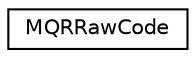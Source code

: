 digraph "类继承关系图"
{
  edge [fontname="Helvetica",fontsize="10",labelfontname="Helvetica",labelfontsize="10"];
  node [fontname="Helvetica",fontsize="10",shape=record];
  rankdir="LR";
  Node0 [label="MQRRawCode",height=0.2,width=0.4,color="black", fillcolor="white", style="filled",URL="$struct_m_q_r_raw_code.html"];
}
